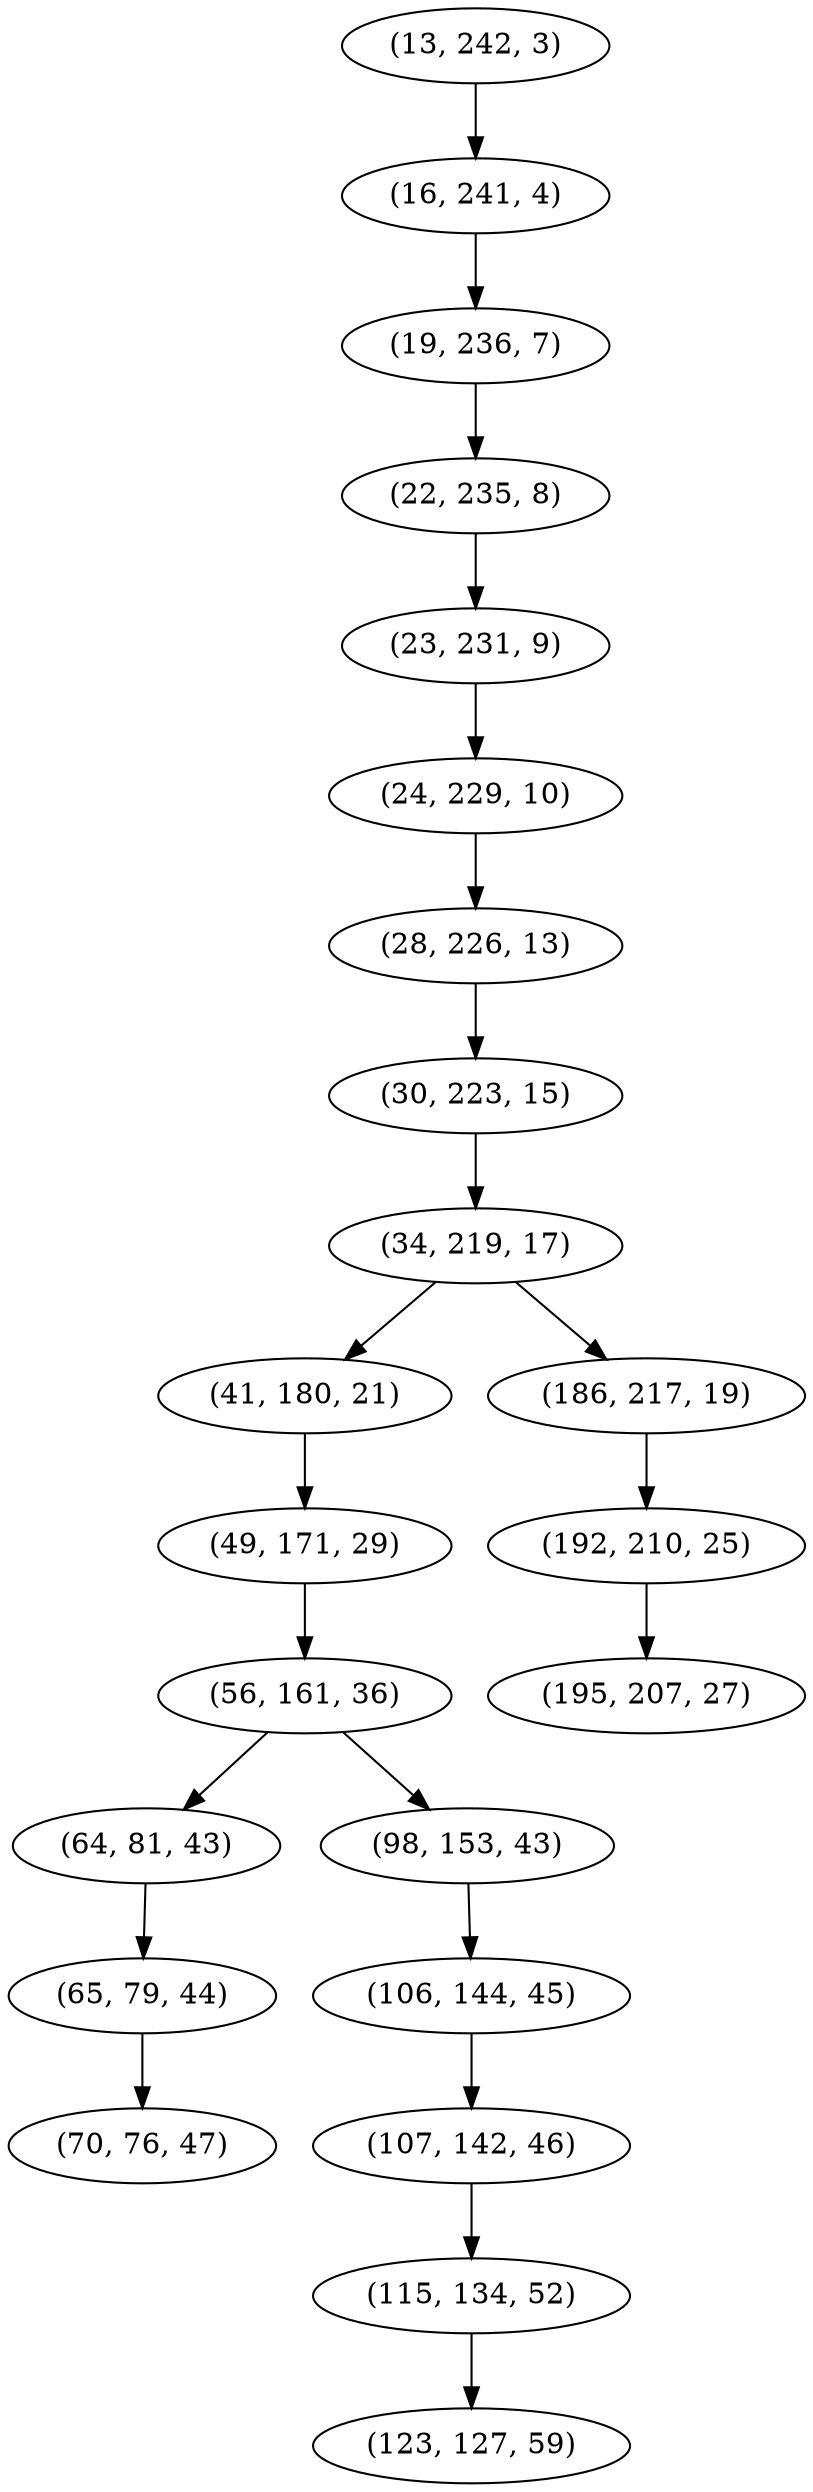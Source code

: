 digraph tree {
    "(13, 242, 3)";
    "(16, 241, 4)";
    "(19, 236, 7)";
    "(22, 235, 8)";
    "(23, 231, 9)";
    "(24, 229, 10)";
    "(28, 226, 13)";
    "(30, 223, 15)";
    "(34, 219, 17)";
    "(41, 180, 21)";
    "(49, 171, 29)";
    "(56, 161, 36)";
    "(64, 81, 43)";
    "(65, 79, 44)";
    "(70, 76, 47)";
    "(98, 153, 43)";
    "(106, 144, 45)";
    "(107, 142, 46)";
    "(115, 134, 52)";
    "(123, 127, 59)";
    "(186, 217, 19)";
    "(192, 210, 25)";
    "(195, 207, 27)";
    "(13, 242, 3)" -> "(16, 241, 4)";
    "(16, 241, 4)" -> "(19, 236, 7)";
    "(19, 236, 7)" -> "(22, 235, 8)";
    "(22, 235, 8)" -> "(23, 231, 9)";
    "(23, 231, 9)" -> "(24, 229, 10)";
    "(24, 229, 10)" -> "(28, 226, 13)";
    "(28, 226, 13)" -> "(30, 223, 15)";
    "(30, 223, 15)" -> "(34, 219, 17)";
    "(34, 219, 17)" -> "(41, 180, 21)";
    "(34, 219, 17)" -> "(186, 217, 19)";
    "(41, 180, 21)" -> "(49, 171, 29)";
    "(49, 171, 29)" -> "(56, 161, 36)";
    "(56, 161, 36)" -> "(64, 81, 43)";
    "(56, 161, 36)" -> "(98, 153, 43)";
    "(64, 81, 43)" -> "(65, 79, 44)";
    "(65, 79, 44)" -> "(70, 76, 47)";
    "(98, 153, 43)" -> "(106, 144, 45)";
    "(106, 144, 45)" -> "(107, 142, 46)";
    "(107, 142, 46)" -> "(115, 134, 52)";
    "(115, 134, 52)" -> "(123, 127, 59)";
    "(186, 217, 19)" -> "(192, 210, 25)";
    "(192, 210, 25)" -> "(195, 207, 27)";
}
